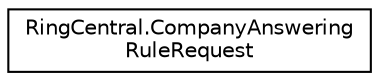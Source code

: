 digraph "Graphical Class Hierarchy"
{
 // LATEX_PDF_SIZE
  edge [fontname="Helvetica",fontsize="10",labelfontname="Helvetica",labelfontsize="10"];
  node [fontname="Helvetica",fontsize="10",shape=record];
  rankdir="LR";
  Node0 [label="RingCentral.CompanyAnswering\lRuleRequest",height=0.2,width=0.4,color="black", fillcolor="white", style="filled",URL="$classRingCentral_1_1CompanyAnsweringRuleRequest.html",tooltip=" "];
}

